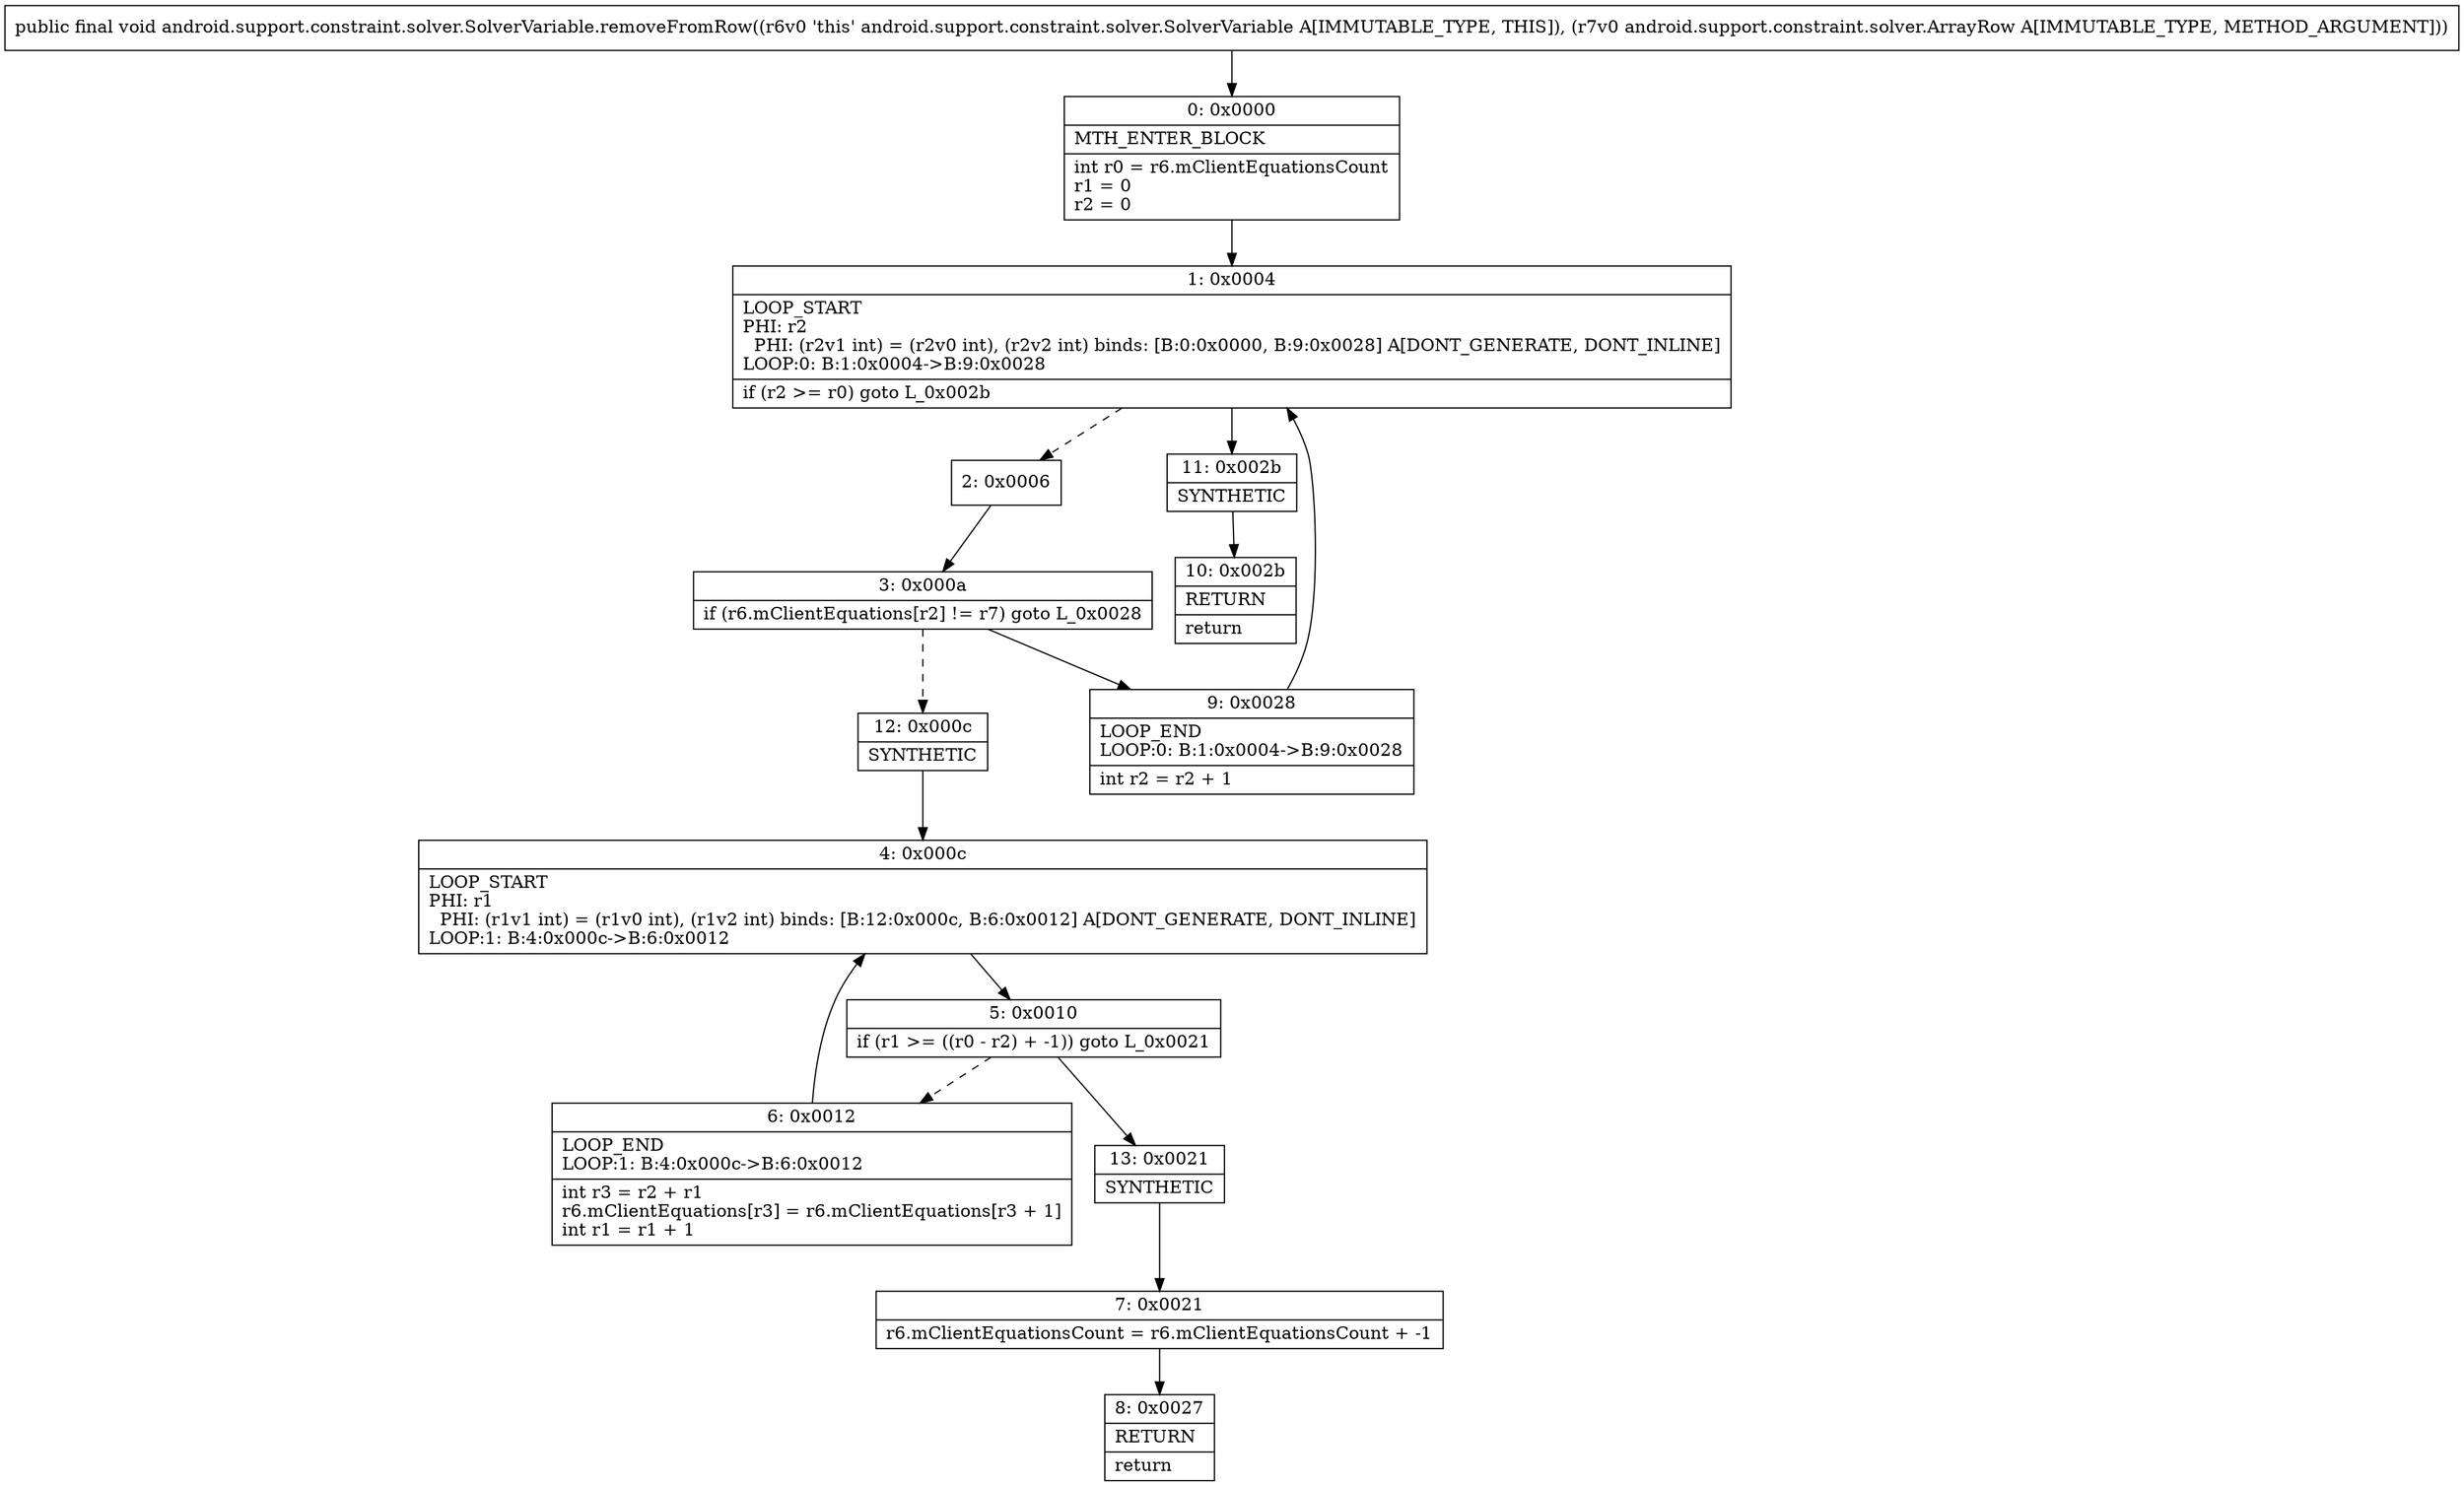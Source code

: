 digraph "CFG forandroid.support.constraint.solver.SolverVariable.removeFromRow(Landroid\/support\/constraint\/solver\/ArrayRow;)V" {
Node_0 [shape=record,label="{0\:\ 0x0000|MTH_ENTER_BLOCK\l|int r0 = r6.mClientEquationsCount\lr1 = 0\lr2 = 0\l}"];
Node_1 [shape=record,label="{1\:\ 0x0004|LOOP_START\lPHI: r2 \l  PHI: (r2v1 int) = (r2v0 int), (r2v2 int) binds: [B:0:0x0000, B:9:0x0028] A[DONT_GENERATE, DONT_INLINE]\lLOOP:0: B:1:0x0004\-\>B:9:0x0028\l|if (r2 \>= r0) goto L_0x002b\l}"];
Node_2 [shape=record,label="{2\:\ 0x0006}"];
Node_3 [shape=record,label="{3\:\ 0x000a|if (r6.mClientEquations[r2] != r7) goto L_0x0028\l}"];
Node_4 [shape=record,label="{4\:\ 0x000c|LOOP_START\lPHI: r1 \l  PHI: (r1v1 int) = (r1v0 int), (r1v2 int) binds: [B:12:0x000c, B:6:0x0012] A[DONT_GENERATE, DONT_INLINE]\lLOOP:1: B:4:0x000c\-\>B:6:0x0012\l}"];
Node_5 [shape=record,label="{5\:\ 0x0010|if (r1 \>= ((r0 \- r2) + \-1)) goto L_0x0021\l}"];
Node_6 [shape=record,label="{6\:\ 0x0012|LOOP_END\lLOOP:1: B:4:0x000c\-\>B:6:0x0012\l|int r3 = r2 + r1\lr6.mClientEquations[r3] = r6.mClientEquations[r3 + 1]\lint r1 = r1 + 1\l}"];
Node_7 [shape=record,label="{7\:\ 0x0021|r6.mClientEquationsCount = r6.mClientEquationsCount + \-1\l}"];
Node_8 [shape=record,label="{8\:\ 0x0027|RETURN\l|return\l}"];
Node_9 [shape=record,label="{9\:\ 0x0028|LOOP_END\lLOOP:0: B:1:0x0004\-\>B:9:0x0028\l|int r2 = r2 + 1\l}"];
Node_10 [shape=record,label="{10\:\ 0x002b|RETURN\l|return\l}"];
Node_11 [shape=record,label="{11\:\ 0x002b|SYNTHETIC\l}"];
Node_12 [shape=record,label="{12\:\ 0x000c|SYNTHETIC\l}"];
Node_13 [shape=record,label="{13\:\ 0x0021|SYNTHETIC\l}"];
MethodNode[shape=record,label="{public final void android.support.constraint.solver.SolverVariable.removeFromRow((r6v0 'this' android.support.constraint.solver.SolverVariable A[IMMUTABLE_TYPE, THIS]), (r7v0 android.support.constraint.solver.ArrayRow A[IMMUTABLE_TYPE, METHOD_ARGUMENT])) }"];
MethodNode -> Node_0;
Node_0 -> Node_1;
Node_1 -> Node_2[style=dashed];
Node_1 -> Node_11;
Node_2 -> Node_3;
Node_3 -> Node_9;
Node_3 -> Node_12[style=dashed];
Node_4 -> Node_5;
Node_5 -> Node_6[style=dashed];
Node_5 -> Node_13;
Node_6 -> Node_4;
Node_7 -> Node_8;
Node_9 -> Node_1;
Node_11 -> Node_10;
Node_12 -> Node_4;
Node_13 -> Node_7;
}

